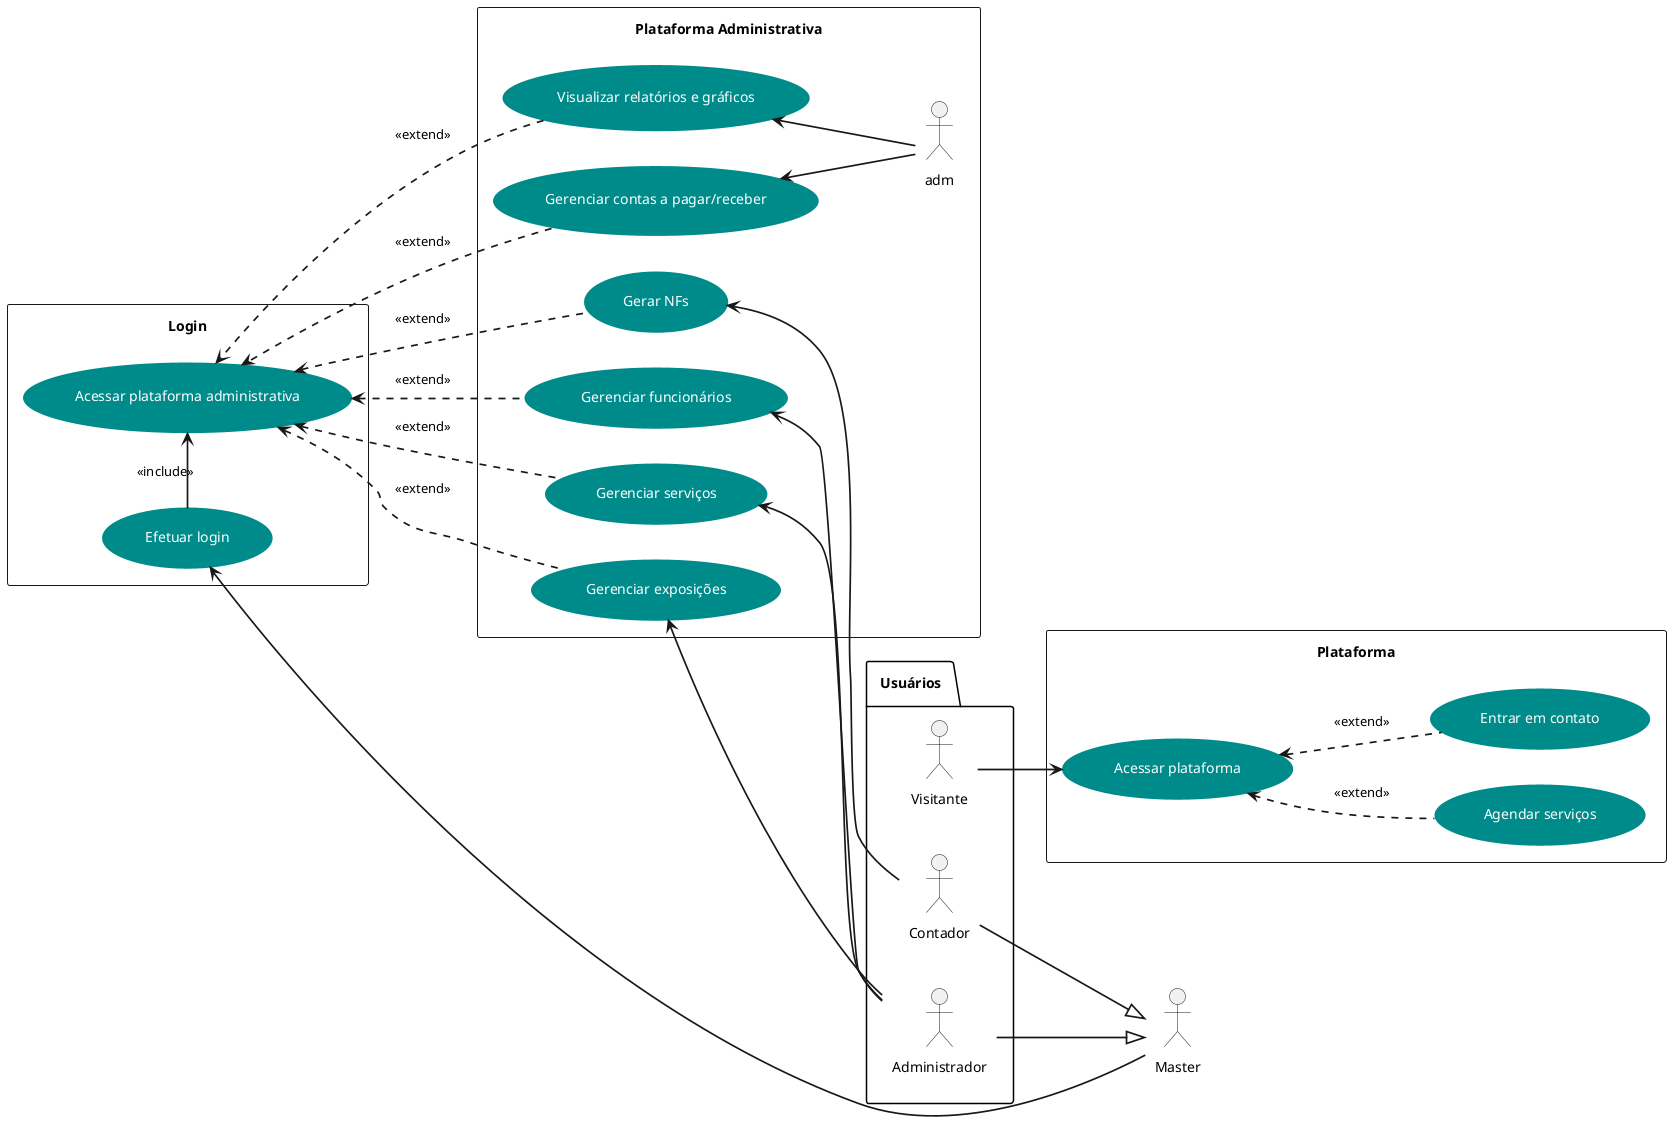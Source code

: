 @startuml ucd-v1
left to right direction
skinparam usecase {
  BackgroundColor darkcyan
  BorderColor darkcyan
  FontColor white
}

skinparam arrow {
    ArrowColor black
    Thickness 1.7
}

skinparam Linetype linear
skinparam Padding 10

actor "Master" as master

package "Usuários" {
    actor "Administrador" as admin
    actor "Contador" as contador
    actor "Visitante" as visitante
}

' Master engloba todos os usuários de administração
admin --|> master
contador --|> master

rectangle "Login" as login {
    usecase "Efetuar login" as efetuarLogin
    usecase "Acessar plataforma administrativa" as acessarAdminitstrativo
    master -u-> (efetuarLogin)
    (efetuarLogin) -l-> (acessarAdminitstrativo) : <<include>>
}

rectangle "Plataforma Administrativa" as plataformaAdministrativa {
    usecase "Gerenciar funcionários" as gerenciarFuncionarios
    usecase "Visualizar relatórios e gráficos" as relatoriosGraficos
    usecase "Gerenciar contas a pagar/receber" as gerenciarContas
    usecase "Gerenciar serviços" as gerenciarServicos
    usecase "Gerar NFs" as gerarNFs
    usecase "Gerenciar exposições" as gerenciarExposicoes
    admin -u-> (gerenciarFuncionarios)
    (gerenciarFuncionarios) .u.> (acessarAdminitstrativo) : <<extend>>
    admin -u-> (gerenciarExposicoes)
    (gerenciarExposicoes) .u.> (acessarAdminitstrativo) : <<extend>>
    admin -u-> (gerenciarServicos)
    (gerenciarServicos) .u.> (acessarAdminitstrativo) : <<extend>>
    adm -u-> (relatoriosGraficos)
    (acessarAdminitstrativo) <.u. (relatoriosGraficos) : <<extend>>
    adm -u-> (gerenciarContas)
    (acessarAdminitstrativo) <.u. (gerenciarContas) : <<extend>>
    contador -u-> (gerarNFs)
    (gerarNFs) .u.> (acessarAdminitstrativo) : <<extend>>
}

rectangle "Plataforma" as plataforma {
    usecase "Acessar plataforma" as acessarPlataforma
    usecase "Agendar serviços" as agendarServicos
    usecase "Entrar em contato" as contato
    visitante -d-> (acessarPlataforma)
    (acessarPlataforma) <.d. (agendarServicos) : <<extend>>
    (acessarPlataforma) <.d. (contato) : <<extend>>
}

@enduml
